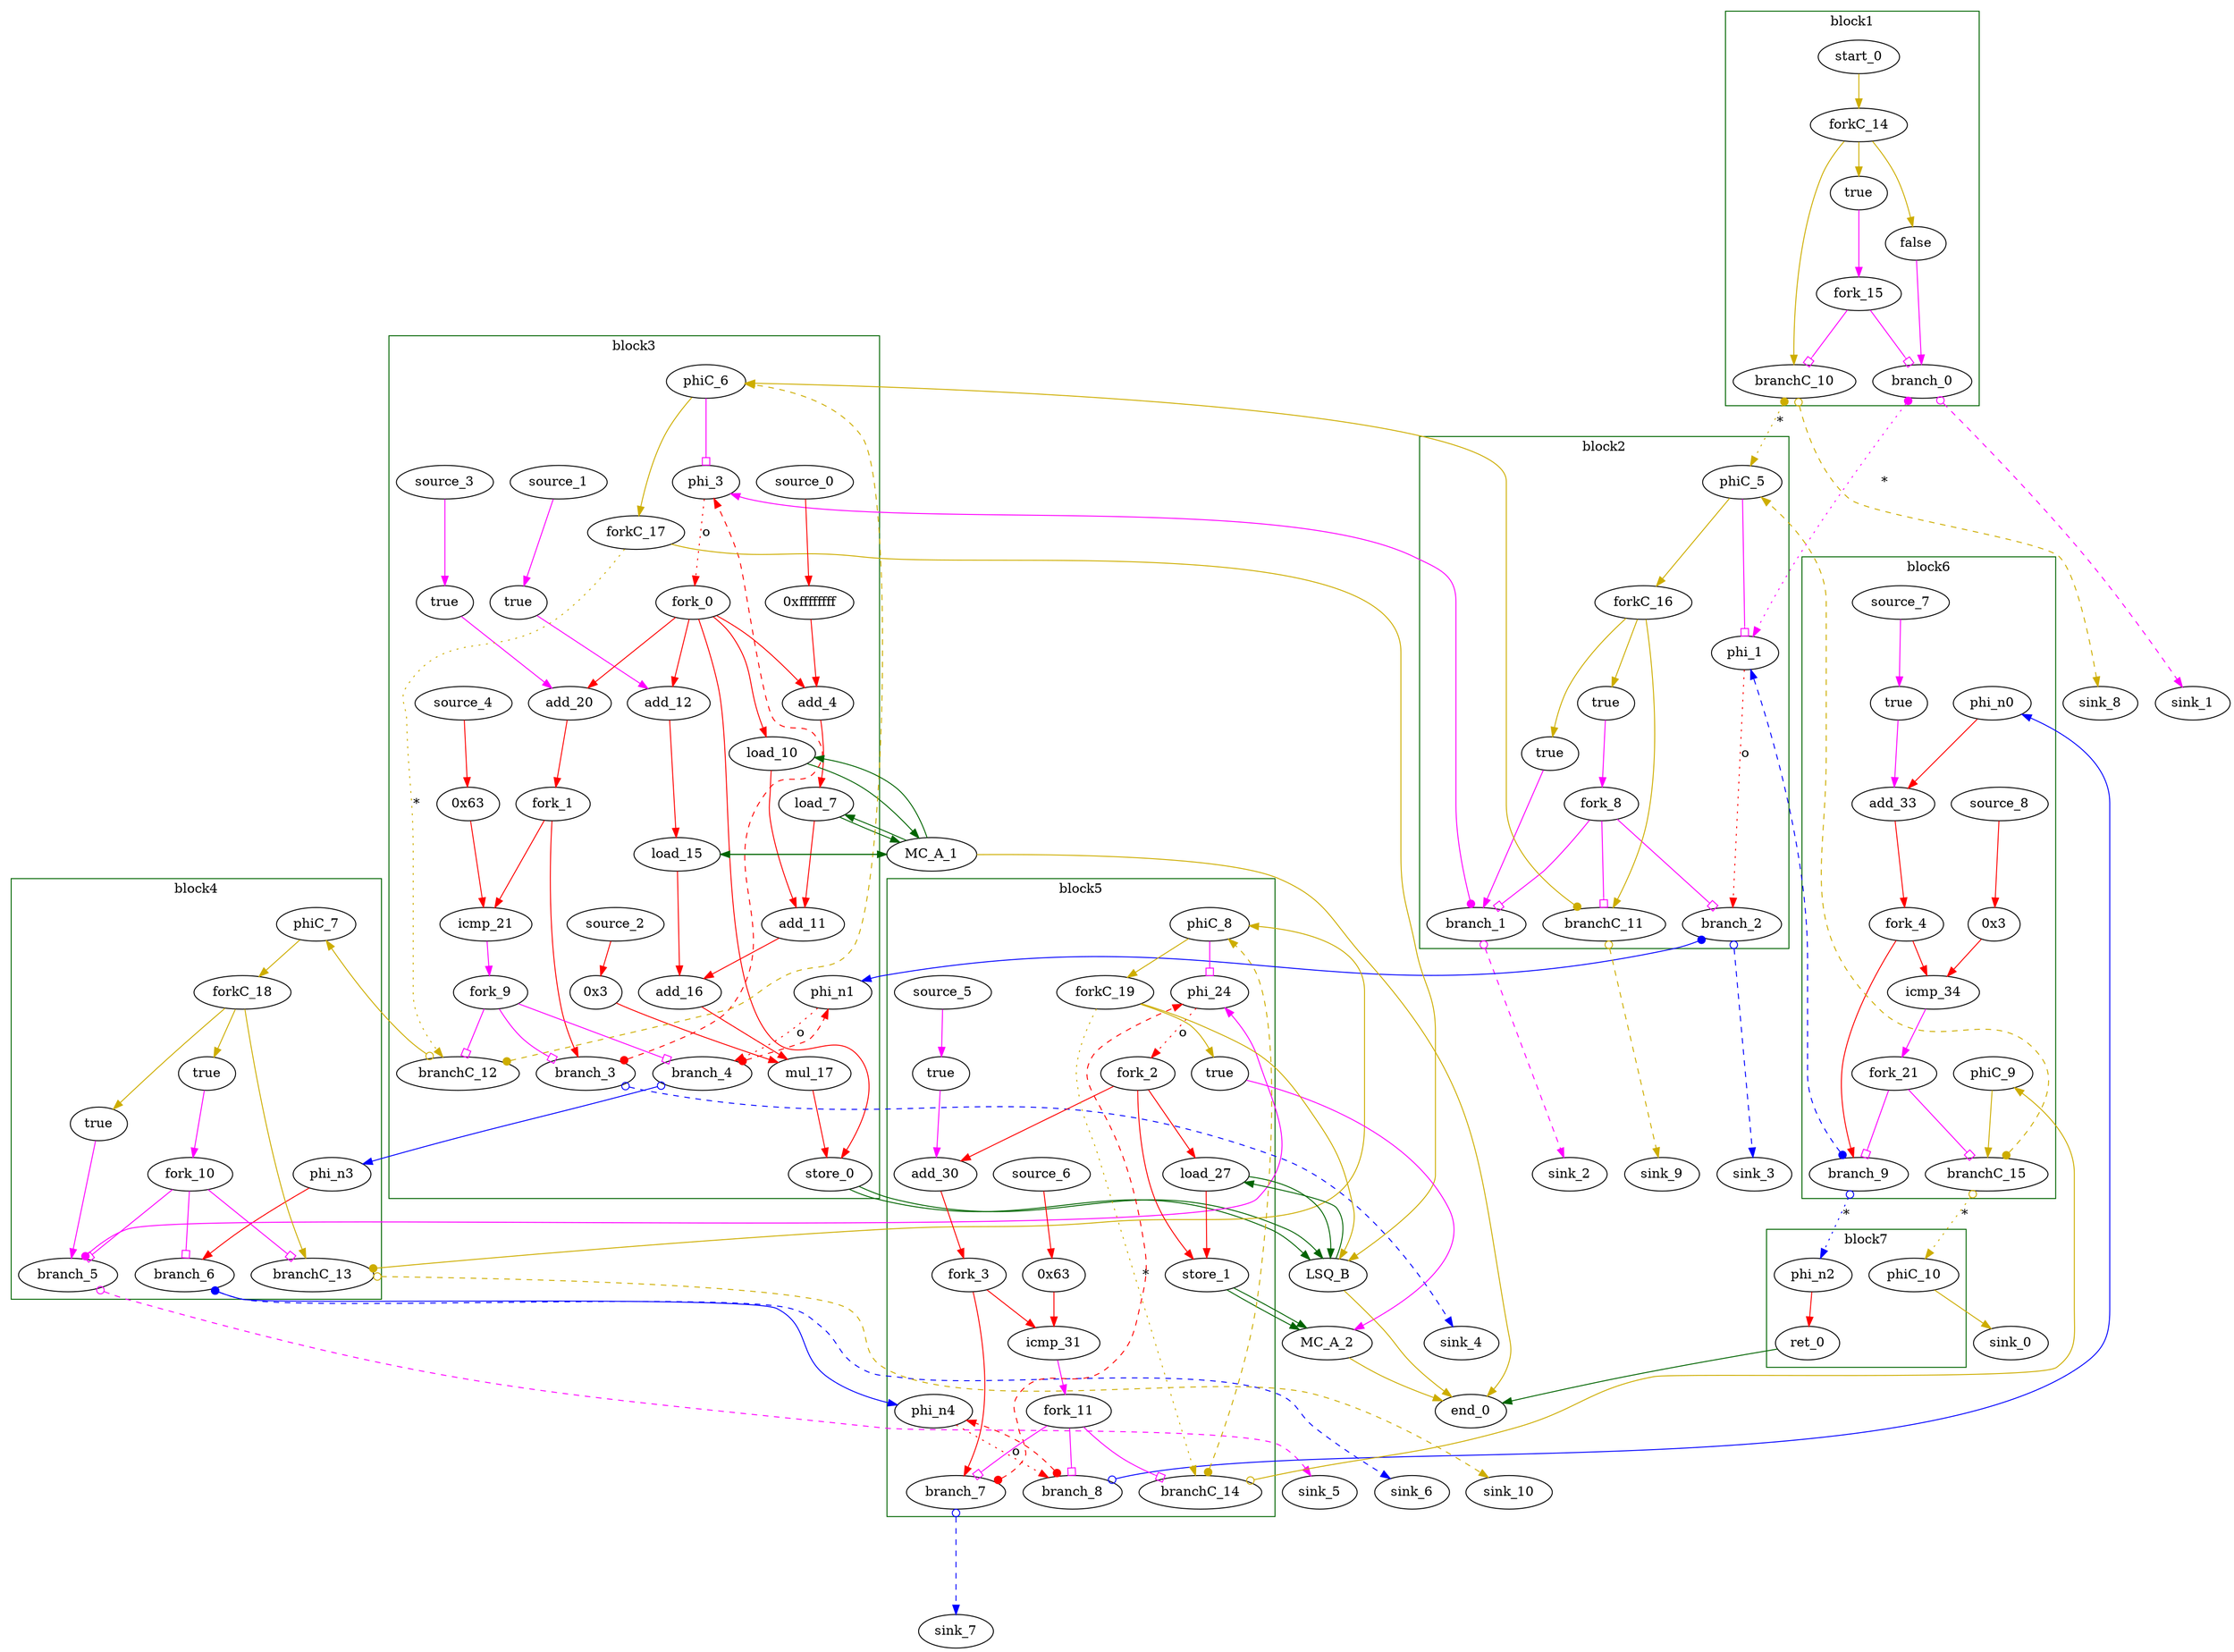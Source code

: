 // Number of blocks: 105
// Number of channels: 150
Digraph G {

  // Blocks
subgraph cluster_1 {
color = "darkgreen"
label = "block1"
  brCst_block1 [type=Constant, in="in1:1", out="out1:1", bbID = 1, value="0x1", label=true,  shape=oval];
  cst_0 [type=Constant, in="in1:1", out="out1:1", bbID = 1, value="0x0", label=false,  shape=oval];
  branch_0 [type=Branch, in="in1:1 in2?:1", out="out1+:1 out2-:1", bbID = 1,  shape=oval];
  start_0 [type=Entry, in="in1:0", out="out1:0", bbID = 1,  shape=oval];
  forkC_14 [type=Fork, in="in1:0", out="out1:0 out2:0 out3:0", bbID = 1,  shape=oval];
  branchC_10 [type=Branch, in="in1:0 in2?:1", out="out1+:0 out2-:0", bbID = 1,  shape=oval];
  fork_15 [type=Fork, in="in1:1", out="out1:1 out2:1", bbID = 1,  shape=oval];
}
subgraph cluster_2 {
color = "darkgreen"
label = "block2"
  phi_1 [type=Mux, in="in1?:1 in2:3 in3:3", out="out1:3", delay=1.624, bbID = 2,  shape=oval];
  brCst_block2 [type=Constant, in="in1:1", out="out1:1", bbID = 2, value="0x1", label=true,  shape=oval];
  cst_1 [type=Constant, in="in1:1", out="out1:1", bbID = 2, value="0x1", label=true,  shape=oval];
  branch_1 [type=Branch, in="in1:1 in2?:1", out="out1+:1 out2-:1", bbID = 2,  shape=oval];
  branch_2 [type=Branch, in="in1:3 in2?:1", out="out1+:3 out2-:3", bbID = 2,  shape=oval];
  fork_8 [type=Fork, in="in1:1", out="out1:1 out2:1 out3:1", bbID = 2,  shape=oval];
  phiC_5 [type=CntrlMerge, in="in1:0 in2:0", out="out1:0 out2?:1", bbID = 2,  shape=oval];
  forkC_16 [type=Fork, in="in1:0", out="out1:0 out2:0 out3:0", bbID = 2,  shape=oval];
  branchC_11 [type=Branch, in="in1:0 in2?:1", out="out1+:0 out2-:0", bbID = 2,  shape=oval];
}
subgraph cluster_3 {
color = "darkgreen"
label = "block3"
  phi_3 [type=Mux, in="in1?:1 in2:7 in3:7", out="out1:7", delay=1.624, bbID = 3,  shape=oval];
  cst_2 [type=Constant, in="in1:32", out="out1:32", bbID = 3, value="0xffffffff", label="0xffffffff",  shape=oval];
  add_4 [type=Operator, in="in1:32 in2:32", out="out1:32", op = "add_op", delay=3.146, bbID = 3,  shape=oval];
  load_7 [type=Operator, in="in1:32 in2:32", out="out1:32 out2:32", op = "mc_load_op", delay=7.999, latency=2, bbID = 3, portID = 0, offset = 0,  shape=oval];
  load_10 [type=Operator, in="in1:32 in2:7", out="out1:32 out2:7", op = "mc_load_op", delay=7.999, latency=2, bbID = 3, portID = 1, offset = 0,  shape=oval];
  add_11 [type=Operator, in="in1:32 in2:32", out="out1:32", op = "add_op", delay=3.146, bbID = 3,  shape=oval];
  cst_3 [type=Constant, in="in1:1", out="out1:1", bbID = 3, value="0x1", label=true,  shape=oval];
  add_12 [type=Operator, in="in1:8 in2:8", out="out1:8", op = "add_op", delay=3.146, bbID = 3,  shape=oval];
  load_15 [type=Operator, in="in1:32 in2:8", out="out1:32 out2:8", op = "mc_load_op", delay=7.999, latency=2, bbID = 3, portID = 2, offset = 0,  shape=oval];
  add_16 [type=Operator, in="in1:32 in2:32", out="out1:32", op = "add_op", delay=3.146, bbID = 3,  shape=oval];
  cst_4 [type=Constant, in="in1:2", out="out1:2", bbID = 3, value="0x3", label="0x3",  shape=oval];
  mul_17 [type=Operator, in="in1:32 in2:32", out="out1:32", op = "mul_op", latency=4, bbID = 3,  shape=oval];
  store_0 [type=Operator, in="in1:32 in2:7", out="out1:32 out2:7", op = "lsq_store_op", delay=8.058, bbID = 3, portID = 0, offset = 0,  shape=oval];
  cst_5 [type=Constant, in="in1:1", out="out1:1", bbID = 3, value="0x1", label=true,  shape=oval];
  add_20 [type=Operator, in="in1:7 in2:7", out="out1:7", op = "add_op", delay=3.146, bbID = 3,  shape=oval];
  cst_6 [type=Constant, in="in1:7", out="out1:7", bbID = 3, value="0x63", label="0x63",  shape=oval];
  icmp_21 [type=Operator, in="in1:7 in2:7", out="out1:1", op = "icmp_ult_op", delay=3.439, bbID = 3,  shape=oval];
  phi_n1 [type=Merge, in="in1:3 in2:3", out="out1:3", delay=1.624, bbID = 3,  shape=oval];
  fork_0 [type=Fork, in="in1:7", out="out1:7 out2:7 out3:7 out4:7 out5:7", bbID = 3,  shape=oval];
  fork_1 [type=Fork, in="in1:7", out="out1:7 out2:7", bbID = 3,  shape=oval];
  branch_3 [type=Branch, in="in1:7 in2?:1", out="out1+:7 out2-:7", bbID = 3,  shape=oval];
  branch_4 [type=Branch, in="in1:3 in2?:1", out="out1+:3 out2-:3", bbID = 3,  shape=oval];
  fork_9 [type=Fork, in="in1:1", out="out1:1 out2:1 out3:1", bbID = 3,  shape=oval];
  phiC_6 [type=CntrlMerge, in="in1:0 in2:0", out="out1:0 out2?:1", bbID = 3,  shape=oval];
  forkC_17 [type=Fork, in="in1:0", out="out1:0 out2:0", bbID = 3,  shape=oval];
  branchC_12 [type=Branch, in="in1:0 in2?:1", out="out1+:0 out2-:0", bbID = 3,  shape=oval];
  source_0 [type=Source, out="out1:32", bbID = 3,  shape=oval];
  source_1 [type=Source, out="out1:1", bbID = 3,  shape=oval];
  source_2 [type=Source, out="out1:2", bbID = 3,  shape=oval];
  source_3 [type=Source, out="out1:1", bbID = 3,  shape=oval];
  source_4 [type=Source, out="out1:7", bbID = 3,  shape=oval];
}
subgraph cluster_4 {
color = "darkgreen"
label = "block4"
  brCst_block4 [type=Constant, in="in1:1", out="out1:1", bbID = 4, value="0x1", label=true,  shape=oval];
  cst_7 [type=Constant, in="in1:1", out="out1:1", bbID = 4, value="0x1", label=true,  shape=oval];
  phi_n3 [type=Merge, in="in1:3", out="out1:3", bbID = 4,  shape=oval];
  branch_5 [type=Branch, in="in1:1 in2?:1", out="out1+:1 out2-:1", bbID = 4,  shape=oval];
  branch_6 [type=Branch, in="in1:3 in2?:1", out="out1+:3 out2-:3", bbID = 4,  shape=oval];
  fork_10 [type=Fork, in="in1:1", out="out1:1 out2:1 out3:1", bbID = 4,  shape=oval];
  phiC_7 [type=Merge, in="in1:0", out="out1:0", bbID = 4,  shape=oval];
  forkC_18 [type=Fork, in="in1:0", out="out1:0 out2:0 out3:0", bbID = 4,  shape=oval];
  branchC_13 [type=Branch, in="in1:0 in2?:1", out="out1+:0 out2-:0", bbID = 4,  shape=oval];
}
subgraph cluster_5 {
color = "darkgreen"
label = "block5"
  phi_24 [type=Mux, in="in1?:1 in2:7 in3:7", out="out1:7", delay=1.624, bbID = 5,  shape=oval];
  load_27 [type=Operator, in="in1:32 in2:7", out="out1:32 out2:7", op = "lsq_load_op", delay=7.999, latency=5, bbID = 5, portID = 0, offset = 0,  shape=oval];
  store_1 [type=Operator, in="in1:32 in2:7", out="out1:32 out2:7", op = "mc_store_op", delay=8.058, bbID = 5, portID = 0, offset = 0,  shape=oval];
  cst_8 [type=Constant, in="in1:1", out="out1:1", bbID = 5, value="0x1", label=true,  shape=oval];
  add_30 [type=Operator, in="in1:7 in2:7", out="out1:7", op = "add_op", delay=3.146, bbID = 5,  shape=oval];
  cst_9 [type=Constant, in="in1:7", out="out1:7", bbID = 5, value="0x63", label="0x63",  shape=oval];
  icmp_31 [type=Operator, in="in1:7 in2:7", out="out1:1", op = "icmp_ult_op", delay=3.439, bbID = 5,  shape=oval];
  phi_n4 [type=Merge, in="in1:3 in2:3", out="out1:3", delay=1.624, bbID = 5,  shape=oval];
  fork_2 [type=Fork, in="in1:7", out="out1:7 out2:7 out3:7", bbID = 5,  shape=oval];
  fork_3 [type=Fork, in="in1:7", out="out1:7 out2:7", bbID = 5,  shape=oval];
  branch_7 [type=Branch, in="in1:7 in2?:1", out="out1+:7 out2-:7", bbID = 5,  shape=oval];
  branch_8 [type=Branch, in="in1:3 in2?:1", out="out1+:3 out2-:3", bbID = 5,  shape=oval];
  fork_11 [type=Fork, in="in1:1", out="out1:1 out2:1 out3:1", bbID = 5,  shape=oval];
  cst_12 [type=Constant, in="in1:1", out="out1:1", bbID = 5, value="0x1", label=true,  shape=oval];
  phiC_8 [type=CntrlMerge, in="in1:0 in2:0", out="out1:0 out2?:1", bbID = 5,  shape=oval];
  forkC_19 [type=Fork, in="in1:0", out="out1:0 out2:0 out3:0", bbID = 5,  shape=oval];
  branchC_14 [type=Branch, in="in1:0 in2?:1", out="out1+:0 out2-:0", bbID = 5,  shape=oval];
  source_5 [type=Source, out="out1:1", bbID = 5,  shape=oval];
  source_6 [type=Source, out="out1:7", bbID = 5,  shape=oval];
}
subgraph cluster_6 {
color = "darkgreen"
label = "block6"
  cst_10 [type=Constant, in="in1:1", out="out1:1", bbID = 6, value="0x1", label=true,  shape=oval];
  add_33 [type=Operator, in="in1:3 in2:3", out="out1:3", op = "add_op", delay=3.146, bbID = 6,  shape=oval];
  cst_11 [type=Constant, in="in1:2", out="out1:2", bbID = 6, value="0x3", label="0x3",  shape=oval];
  icmp_34 [type=Operator, in="in1:3 in2:3", out="out1:1", op = "icmp_ult_op", delay=3.439, bbID = 6,  shape=oval];
  phi_n0 [type=Merge, in="in1:3", out="out1:3", bbID = 6,  shape=oval];
  fork_4 [type=Fork, in="in1:3", out="out1:3 out2:3", bbID = 6,  shape=oval];
  branch_9 [type=Branch, in="in1:3 in2?:1", out="out1+:3 out2-:3", bbID = 6,  shape=oval];
  phiC_9 [type=Merge, in="in1:0", out="out1:0", bbID = 6,  shape=oval];
  branchC_15 [type=Branch, in="in1:0 in2?:1", out="out1+:0 out2-:0", bbID = 6,  shape=oval];
  fork_21 [type=Fork, in="in1:1", out="out1:1 out2:1", bbID = 6,  shape=oval];
  source_7 [type=Source, out="out1:1", bbID = 6,  shape=oval];
  source_8 [type=Source, out="out1:2", bbID = 6,  shape=oval];
}
subgraph cluster_7 {
color = "darkgreen"
label = "block7"
  ret_0 [type=Operator, in="in1:3", out="out1:3", op = "ret_op", bbID = 7,  shape=oval];
  phi_n2 [type=Merge, in="in1:3", out="out1:3", bbID = 7,  shape=oval];
  phiC_10 [type=Merge, in="in1:0", out="out1:0", bbID = 7,  shape=oval];
}
  LSQ_B [type=LSQ, in="in1:0*c0 in2:0*c1 in3:7*s0a in4:32*s0d in5:7*l0a", out="out1:32*l0d out2:0*e", bbID = 0, memory = "B", bbcount = 2, ldcount = 1, stcount = 1, fifoDepth = 16, numLoads = "{0; 1}", numStores = "{1; 0}", loadOffsets = "{{0;0;0;0;0;0;0;0;0;0;0;0;0;0;0;0};{0;0;0;0;0;0;0;0;0;0;0;0;0;0;0;0}}", storeOffsets = "{{0;0;0;0;0;0;0;0;0;0;0;0;0;0;0;0};{0;0;0;0;0;0;0;0;0;0;0;0;0;0;0;0}}", loadPorts = "{{0;0;0;0;0;0;0;0;0;0;0;0;0;0;0;0};{0;0;0;0;0;0;0;0;0;0;0;0;0;0;0;0}}", storePorts = "{{0;0;0;0;0;0;0;0;0;0;0;0;0;0;0;0};{0;0;0;0;0;0;0;0;0;0;0;0;0;0;0;0}}", ];
  MC_A_1 [type=MC, in="in1:32*l0a in2:32*l1a in3:32*l2a", out="out1:32*l0d out2:32*l1d out3:32*l2d out4:0*e", bbID = 0, memory = "A_1", bbcount = 0, ldcount = 3, stcount = 0, ];
  MC_A_2 [type=MC, in="in1:32*c0 in2:7*s0a in3:32*s0d", out="out1:0*e", bbID = 0, memory = "A_2", bbcount = 1, ldcount = 0, stcount = 1, ];
  end_0 [type=Exit, in="in1:0*e in2:0*e in3:0*e in4:3", out="out1:3", bbID = 0,  shape=oval];
  sink_0 [type=Sink, in="in1:0", bbID = 0,  shape=oval];
  sink_1 [type=Sink, in="in1:1", bbID = 0,  shape=oval];
  sink_2 [type=Sink, in="in1:1", bbID = 0,  shape=oval];
  sink_3 [type=Sink, in="in1:3", bbID = 0,  shape=oval];
  sink_4 [type=Sink, in="in1:7", bbID = 0,  shape=oval];
  sink_5 [type=Sink, in="in1:1", bbID = 0,  shape=oval];
  sink_6 [type=Sink, in="in1:3", bbID = 0,  shape=oval];
  sink_7 [type=Sink, in="in1:7", bbID = 0,  shape=oval];
  sink_8 [type=Sink, in="in1:0", bbID = 0,  shape=oval];
  sink_9 [type=Sink, in="in1:0", bbID = 0,  shape=oval];
  sink_10 [type=Sink, in="in1:0", bbID = 0,  shape=oval];

  // Channels
  brCst_block1 -> fork_15 [from=out1, to=in1, arrowhead=normal, color=magenta];
  cst_0 -> branch_0 [from=out1, to=in1, arrowhead=normal, color=magenta];
  phi_1 -> branch_2 [from=out1, to=in1, arrowhead=normal, color=red, slots=1, style=dotted, label="o", transparent=true];
  brCst_block2 -> fork_8 [from=out1, to=in1, arrowhead=normal, color=magenta];
  cst_1 -> branch_1 [from=out1, to=in1, arrowhead=normal, color=magenta];
  phi_3 -> fork_0 [from=out1, to=in1, arrowhead=normal, color=red, slots=1, style=dotted, label="o", transparent=true];
  cst_2 -> add_4 [from=out1, to=in2, arrowhead=normal, color=red];
  add_4 -> load_7 [from=out1, to=in2, arrowhead=normal, color=red];
  load_7 -> add_11 [from=out1, to=in1, arrowhead=normal, color=red];
  load_7 -> MC_A_1 [from=out2, to=in1, arrowhead=normal, color=darkgreen];
  load_10 -> add_11 [from=out1, to=in2, arrowhead=normal, color=red];
  load_10 -> MC_A_1 [from=out2, to=in2, arrowhead=normal, color=darkgreen];
  add_11 -> add_16 [from=out1, to=in1, arrowhead=normal, color=red];
  cst_3 -> add_12 [from=out1, to=in2, arrowhead=normal, color=magenta];
  add_12 -> load_15 [from=out1, to=in2, arrowhead=normal, color=red];
  load_15 -> add_16 [from=out1, to=in2, arrowhead=normal, color=red];
  load_15 -> MC_A_1 [from=out2, to=in3, arrowhead=normal, color=darkgreen];
  add_16 -> mul_17 [from=out1, to=in1, arrowhead=normal, color=red];
  cst_4 -> mul_17 [from=out1, to=in2, arrowhead=normal, color=red];
  mul_17 -> store_0 [from=out1, to=in1, arrowhead=normal, color=red];
  store_0 -> LSQ_B [from=out2, to=in3, arrowhead=normal, color=darkgreen];
  store_0 -> LSQ_B [from=out1, to=in4, arrowhead=normal, color=darkgreen];
  cst_5 -> add_20 [from=out1, to=in2, arrowhead=normal, color=magenta];
  add_20 -> fork_1 [from=out1, to=in1, arrowhead=normal, color=red];
  cst_6 -> icmp_21 [from=out1, to=in2, arrowhead=normal, color=red];
  icmp_21 -> fork_9 [from=out1, to=in1, arrowhead=normal, color=magenta];
  brCst_block4 -> fork_10 [from=out1, to=in1, arrowhead=normal, color=magenta];
  cst_7 -> branch_5 [from=out1, to=in1, arrowhead=normal, color=magenta];
  phi_24 -> fork_2 [from=out1, to=in1, arrowhead=normal, color=red, slots=1, style=dotted, label="o", transparent=true];
  load_27 -> store_1 [from=out1, to=in1, arrowhead=normal, color=red];
  load_27 -> LSQ_B [from=out2, to=in5, arrowhead=normal, color=darkgreen];
  store_1 -> MC_A_2 [from=out2, to=in2, arrowhead=normal, color=darkgreen];
  store_1 -> MC_A_2 [from=out1, to=in3, arrowhead=normal, color=darkgreen];
  cst_8 -> add_30 [from=out1, to=in2, arrowhead=normal, color=magenta];
  add_30 -> fork_3 [from=out1, to=in1, arrowhead=normal, color=red];
  cst_9 -> icmp_31 [from=out1, to=in2, arrowhead=normal, color=red];
  icmp_31 -> fork_11 [from=out1, to=in1, arrowhead=normal, color=magenta];
  cst_10 -> add_33 [from=out1, to=in2, arrowhead=normal, color=magenta];
  add_33 -> fork_4 [from=out1, to=in1, arrowhead=normal, color=red];
  cst_11 -> icmp_34 [from=out1, to=in2, arrowhead=normal, color=red];
  icmp_34 -> fork_21 [from=out1, to=in1, arrowhead=normal, color=magenta];
  ret_0 -> end_0 [from=out1, to=in4, arrowhead=normal, color=darkgreen];
  phi_n0 -> add_33 [from=out1, to=in1, arrowhead=normal, color=red];
  phi_n1 -> branch_4 [from=out1, to=in1, arrowhead=normal, color=red, slots=1, style=dotted, label="o", transparent=true];
  phi_n2 -> ret_0 [from=out1, to=in1, arrowhead=normal, color=red];
  phi_n3 -> branch_6 [from=out1, to=in1, arrowhead=normal, color=red];
  phi_n4 -> branch_8 [from=out1, to=in1, arrowhead=normal, color=red, slots=1, style=dotted, label="o", transparent=true];
  fork_0 -> add_4 [from=out1, to=in1, arrowhead=normal, color=red];
  fork_0 -> load_10 [from=out4, to=in2, arrowhead=normal, color=red];
  fork_0 -> add_12 [from=out2, to=in1, arrowhead=normal, color=red];
  fork_0 -> store_0 [from=out5, to=in2, arrowhead=normal, color=red];
  fork_0 -> add_20 [from=out3, to=in1, arrowhead=normal, color=red];
  fork_1 -> icmp_21 [from=out1, to=in1, arrowhead=normal, color=red];
  fork_1 -> branch_3 [from=out2, to=in1, arrowhead=normal, color=red];
  fork_2 -> load_27 [from=out2, to=in2, arrowhead=normal, color=red];
  fork_2 -> store_1 [from=out3, to=in2, arrowhead=normal, color=red];
  fork_2 -> add_30 [from=out1, to=in1, arrowhead=normal, color=red];
  fork_3 -> icmp_31 [from=out1, to=in1, arrowhead=normal, color=red];
  fork_3 -> branch_7 [from=out2, to=in1, arrowhead=normal, color=red];
  fork_4 -> icmp_34 [from=out1, to=in1, arrowhead=normal, color=red];
  fork_4 -> branch_9 [from=out2, to=in1, arrowhead=normal, color=red];
  branch_0 -> phi_1 [from=out1, to=in2, dir=both, arrowtail=dot, arrowhead=normal, color=magenta, slots=1, style=dotted, label="*", transparent=false];
  branch_0 -> sink_1 [from=out2, to=in1, dir=both, arrowtail=odot, arrowhead=normal, color=magenta, style=dashed, minlen = 3];
  branch_1 -> phi_3 [from=out1, to=in2, dir=both, arrowtail=dot, arrowhead=normal, color=magenta];
  branch_1 -> sink_2 [from=out2, to=in1, dir=both, arrowtail=odot, arrowhead=normal, color=magenta, style=dashed, minlen = 3];
  branch_2 -> phi_n1 [from=out1, to=in1, dir=both, arrowtail=dot, arrowhead=normal, color=blue];
  branch_2 -> sink_3 [from=out2, to=in1, dir=both, arrowtail=odot, arrowhead=normal, color=blue, style=dashed, minlen = 3];
  fork_8 -> branch_1 [from=out2, to=in2, arrowhead=obox, color=magenta];
  fork_8 -> branch_2 [from=out1, to=in2, arrowhead=obox, color=magenta];
  fork_8 -> branchC_11 [from=out3, to=in2, arrowhead=obox, color=magenta];
  branch_3 -> phi_3 [from=out1, to=in3, dir=both, arrowtail=dot, arrowhead=normal, color=red, constraint=false, style=dashed, minlen = 3];
  branch_3 -> sink_4 [from=out2, to=in1, dir=both, arrowtail=odot, arrowhead=normal, color=blue, style=dashed, minlen = 3];
  branch_4 -> phi_n1 [from=out1, to=in2, dir=both, arrowtail=dot, arrowhead=normal, color=red, constraint=false, style=dashed, minlen = 3];
  branch_4 -> phi_n3 [from=out2, to=in1, dir=both, arrowtail=odot, arrowhead=normal, color=blue];
  fork_9 -> branch_3 [from=out2, to=in2, arrowhead=obox, color=magenta];
  fork_9 -> branch_4 [from=out1, to=in2, arrowhead=obox, color=magenta];
  fork_9 -> branchC_12 [from=out3, to=in2, arrowhead=obox, color=magenta];
  branch_5 -> phi_24 [from=out1, to=in2, dir=both, arrowtail=dot, arrowhead=normal, color=magenta];
  branch_5 -> sink_5 [from=out2, to=in1, dir=both, arrowtail=odot, arrowhead=normal, color=magenta, style=dashed, minlen = 3];
  branch_6 -> phi_n4 [from=out1, to=in1, dir=both, arrowtail=dot, arrowhead=normal, color=blue];
  branch_6 -> sink_6 [from=out2, to=in1, dir=both, arrowtail=odot, arrowhead=normal, color=blue, style=dashed, minlen = 3];
  fork_10 -> branch_5 [from=out2, to=in2, arrowhead=obox, color=magenta];
  fork_10 -> branch_6 [from=out1, to=in2, arrowhead=obox, color=magenta];
  fork_10 -> branchC_13 [from=out3, to=in2, arrowhead=obox, color=magenta];
  branch_7 -> phi_24 [from=out1, to=in3, dir=both, arrowtail=dot, arrowhead=normal, color=red, constraint=false, style=dashed, minlen = 3];
  branch_7 -> sink_7 [from=out2, to=in1, dir=both, arrowtail=odot, arrowhead=normal, color=blue, style=dashed, minlen = 3];
  branch_8 -> phi_n0 [from=out2, to=in1, dir=both, arrowtail=odot, arrowhead=normal, color=blue];
  branch_8 -> phi_n4 [from=out1, to=in2, dir=both, arrowtail=dot, arrowhead=normal, color=red, constraint=false, style=dashed, minlen = 3];
  fork_11 -> branch_7 [from=out2, to=in2, arrowhead=obox, color=magenta];
  fork_11 -> branch_8 [from=out1, to=in2, arrowhead=obox, color=magenta];
  fork_11 -> branchC_14 [from=out3, to=in2, arrowhead=obox, color=magenta];
  branch_9 -> phi_1 [from=out1, to=in3, dir=both, arrowtail=dot, arrowhead=normal, color=blue, style=dashed, minlen = 3];
  branch_9 -> phi_n2 [from=out2, to=in1, dir=both, arrowtail=odot, arrowhead=normal, color=blue, slots=1, style=dotted, label="*", transparent=false];
  LSQ_B -> load_27 [from=out1, to=in1, arrowhead=normal, color=darkgreen];
  LSQ_B -> end_0 [from=out2, to=in1, arrowhead=normal, color=gold3];
  MC_A_1 -> load_7 [from=out1, to=in1, arrowhead=normal, color=darkgreen];
  MC_A_1 -> load_10 [from=out2, to=in1, arrowhead=normal, color=darkgreen];
  MC_A_1 -> load_15 [from=out3, to=in1, arrowhead=normal, color=darkgreen];
  MC_A_1 -> end_0 [from=out4, to=in2, arrowhead=normal, color=gold3];
  MC_A_2 -> end_0 [from=out1, to=in3, arrowhead=normal, color=gold3];
  cst_12 -> MC_A_2 [from=out1, to=in1, arrowhead=normal, color=magenta];
  start_0 -> forkC_14 [from=out1, to=in1, arrowhead=normal, color=gold3];
  forkC_14 -> brCst_block1 [from=out3, to=in1, arrowhead=normal, color=gold3];
  forkC_14 -> cst_0 [from=out1, to=in1, arrowhead=normal, color=gold3];
  forkC_14 -> branchC_10 [from=out2, to=in1, arrowhead=normal, color=gold3];
  branchC_10 -> phiC_5 [from=out1, to=in1, dir=both, arrowtail=dot, arrowhead=normal, color=gold3, slots=1, style=dotted, label="*", transparent=false];
  branchC_10 -> sink_8 [from=out2, to=in1, dir=both, arrowtail=odot, arrowhead=normal, color=gold3, style=dashed, minlen = 3];
  fork_15 -> branch_0 [from=out1, to=in2, arrowhead=obox, color=magenta];
  fork_15 -> branchC_10 [from=out2, to=in2, arrowhead=obox, color=magenta];
  phiC_5 -> phi_1 [from=out2, to=in1, arrowhead=obox, color=magenta];
  phiC_5 -> forkC_16 [from=out1, to=in1, arrowhead=normal, color=gold3];
  forkC_16 -> brCst_block2 [from=out3, to=in1, arrowhead=normal, color=gold3];
  forkC_16 -> cst_1 [from=out1, to=in1, arrowhead=normal, color=gold3];
  forkC_16 -> branchC_11 [from=out2, to=in1, arrowhead=normal, color=gold3];
  branchC_11 -> phiC_6 [from=out1, to=in1, dir=both, arrowtail=dot, arrowhead=normal, color=gold3];
  branchC_11 -> sink_9 [from=out2, to=in1, dir=both, arrowtail=odot, arrowhead=normal, color=gold3, style=dashed, minlen = 3];
  phiC_6 -> phi_3 [from=out2, to=in1, arrowhead=obox, color=magenta];
  phiC_6 -> forkC_17 [from=out1, to=in1, arrowhead=normal, color=gold3];
  forkC_17 -> LSQ_B [from=out1, to=in1, arrowhead=normal, color=gold3];
  forkC_17 -> branchC_12 [from=out2, to=in1, arrowhead=normal, color=gold3, slots=1, style=dotted, label="*", transparent=false];
  branchC_12 -> phiC_6 [from=out1, to=in2, dir=both, arrowtail=dot, arrowhead=normal, color=gold3, constraint=false, style=dashed, minlen = 3];
  branchC_12 -> phiC_7 [from=out2, to=in1, dir=both, arrowtail=odot, arrowhead=normal, color=gold3];
  phiC_7 -> forkC_18 [from=out1, to=in1, arrowhead=normal, color=gold3];
  forkC_18 -> brCst_block4 [from=out3, to=in1, arrowhead=normal, color=gold3];
  forkC_18 -> cst_7 [from=out1, to=in1, arrowhead=normal, color=gold3];
  forkC_18 -> branchC_13 [from=out2, to=in1, arrowhead=normal, color=gold3];
  branchC_13 -> phiC_8 [from=out1, to=in1, dir=both, arrowtail=dot, arrowhead=normal, color=gold3];
  branchC_13 -> sink_10 [from=out2, to=in1, dir=both, arrowtail=odot, arrowhead=normal, color=gold3, style=dashed, minlen = 3];
  phiC_8 -> phi_24 [from=out2, to=in1, arrowhead=obox, color=magenta];
  phiC_8 -> forkC_19 [from=out1, to=in1, arrowhead=normal, color=gold3];
  forkC_19 -> LSQ_B [from=out1, to=in2, arrowhead=normal, color=gold3];
  forkC_19 -> cst_12 [from=out2, to=in1, arrowhead=normal, color=gold3];
  forkC_19 -> branchC_14 [from=out3, to=in1, arrowhead=normal, color=gold3, slots=1, style=dotted, label="*", transparent=false];
  branchC_14 -> phiC_8 [from=out1, to=in2, dir=both, arrowtail=dot, arrowhead=normal, color=gold3, constraint=false, style=dashed, minlen = 3];
  branchC_14 -> phiC_9 [from=out2, to=in1, dir=both, arrowtail=odot, arrowhead=normal, color=gold3];
  phiC_9 -> branchC_15 [from=out1, to=in1, arrowhead=normal, color=gold3];
  branchC_15 -> phiC_5 [from=out1, to=in2, dir=both, arrowtail=dot, arrowhead=normal, color=gold3, style=dashed, minlen = 3];
  branchC_15 -> phiC_10 [from=out2, to=in1, dir=both, arrowtail=odot, arrowhead=normal, color=gold3, slots=1, style=dotted, label="*", transparent=false];
  fork_21 -> branch_9 [from=out1, to=in2, arrowhead=obox, color=magenta];
  fork_21 -> branchC_15 [from=out2, to=in2, arrowhead=obox, color=magenta];
  phiC_10 -> sink_0 [from=out1, to=in1, arrowhead=normal, color=gold3];
  source_0 -> cst_2 [from=out1, to=in1, arrowhead=normal, color=red];
  source_1 -> cst_3 [from=out1, to=in1, arrowhead=normal, color=magenta];
  source_2 -> cst_4 [from=out1, to=in1, arrowhead=normal, color=red];
  source_3 -> cst_5 [from=out1, to=in1, arrowhead=normal, color=magenta];
  source_4 -> cst_6 [from=out1, to=in1, arrowhead=normal, color=red];
  source_5 -> cst_8 [from=out1, to=in1, arrowhead=normal, color=magenta];
  source_6 -> cst_9 [from=out1, to=in1, arrowhead=normal, color=red];
  source_7 -> cst_10 [from=out1, to=in1, arrowhead=normal, color=magenta];
  source_8 -> cst_11 [from=out1, to=in1, arrowhead=normal, color=red];
}
